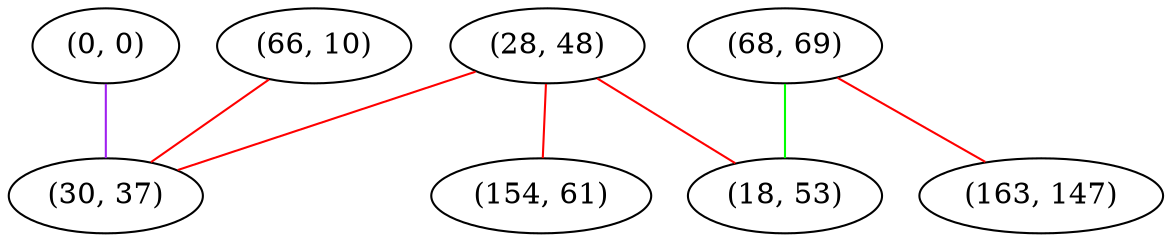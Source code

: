 graph "" {
"(0, 0)";
"(28, 48)";
"(68, 69)";
"(154, 61)";
"(66, 10)";
"(163, 147)";
"(30, 37)";
"(18, 53)";
"(0, 0)" -- "(30, 37)"  [color=purple, key=0, weight=4];
"(28, 48)" -- "(18, 53)"  [color=red, key=0, weight=1];
"(28, 48)" -- "(154, 61)"  [color=red, key=0, weight=1];
"(28, 48)" -- "(30, 37)"  [color=red, key=0, weight=1];
"(68, 69)" -- "(18, 53)"  [color=green, key=0, weight=2];
"(68, 69)" -- "(163, 147)"  [color=red, key=0, weight=1];
"(66, 10)" -- "(30, 37)"  [color=red, key=0, weight=1];
}
